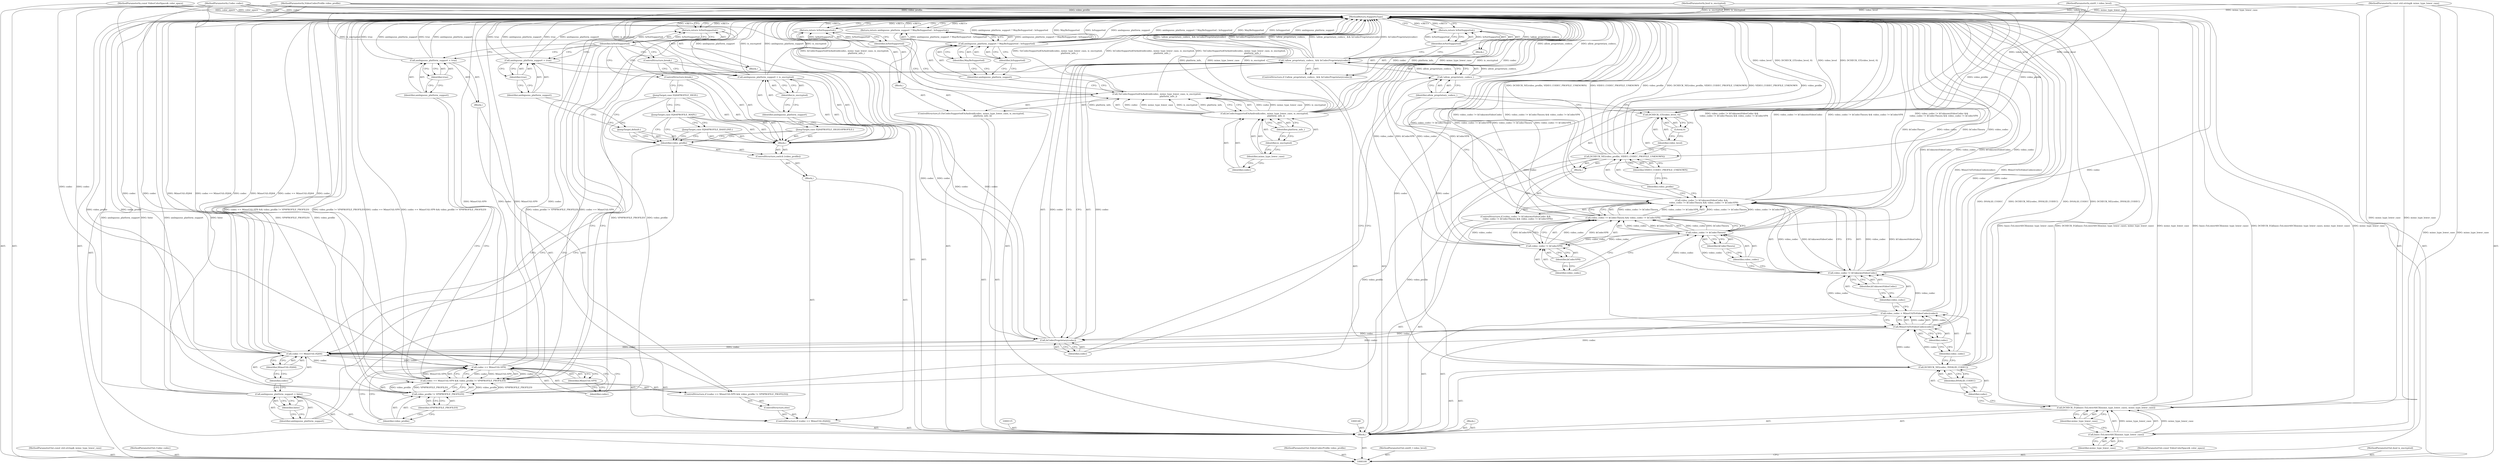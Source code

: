 digraph "0_Chrome_2fb4f2c9c461551d43fdfa28ef4c960da81a47dd_2" {
"1000205" [label="(MethodReturn,SupportsType)"];
"1000101" [label="(MethodParameterIn,const std::string& mime_type_lower_case)"];
"1000282" [label="(MethodParameterOut,const std::string& mime_type_lower_case)"];
"1000116" [label="(Call,video_codec = MimeUtilToVideoCodec(codec))"];
"1000117" [label="(Identifier,video_codec)"];
"1000118" [label="(Call,MimeUtilToVideoCodec(codec))"];
"1000119" [label="(Identifier,codec)"];
"1000120" [label="(ControlStructure,if (video_codec != kUnknownVideoCodec &&\n      video_codec != kCodecTheora && video_codec != kCodecVP8))"];
"1000124" [label="(Identifier,kUnknownVideoCodec)"];
"1000121" [label="(Call,video_codec != kUnknownVideoCodec &&\n      video_codec != kCodecTheora && video_codec != kCodecVP8)"];
"1000122" [label="(Call,video_codec != kUnknownVideoCodec)"];
"1000123" [label="(Identifier,video_codec)"];
"1000128" [label="(Identifier,kCodecTheora)"];
"1000129" [label="(Call,video_codec != kCodecVP8)"];
"1000130" [label="(Identifier,video_codec)"];
"1000131" [label="(Identifier,kCodecVP8)"];
"1000125" [label="(Call,video_codec != kCodecTheora && video_codec != kCodecVP8)"];
"1000126" [label="(Call,video_codec != kCodecTheora)"];
"1000127" [label="(Identifier,video_codec)"];
"1000132" [label="(Block,)"];
"1000134" [label="(Identifier,video_profile)"];
"1000135" [label="(Identifier,VIDEO_CODEC_PROFILE_UNKNOWN)"];
"1000133" [label="(Call,DCHECK_NE(video_profile, VIDEO_CODEC_PROFILE_UNKNOWN))"];
"1000137" [label="(Identifier,video_level)"];
"1000138" [label="(Literal,0)"];
"1000136" [label="(Call,DCHECK_GT(video_level, 0))"];
"1000139" [label="(ControlStructure,if (!allow_proprietary_codecs_ && IsCodecProprietary(codec)))"];
"1000143" [label="(Call,IsCodecProprietary(codec))"];
"1000144" [label="(Identifier,codec)"];
"1000140" [label="(Call,!allow_proprietary_codecs_ && IsCodecProprietary(codec))"];
"1000141" [label="(Call,!allow_proprietary_codecs_)"];
"1000145" [label="(Block,)"];
"1000142" [label="(Identifier,allow_proprietary_codecs_)"];
"1000147" [label="(Identifier,IsNotSupported)"];
"1000146" [label="(Return,return IsNotSupported;)"];
"1000102" [label="(MethodParameterIn,Codec codec)"];
"1000283" [label="(MethodParameterOut,Codec codec)"];
"1000151" [label="(Identifier,false)"];
"1000149" [label="(Call,ambiguous_platform_support = false)"];
"1000150" [label="(Identifier,ambiguous_platform_support)"];
"1000155" [label="(Identifier,MimeUtil::H264)"];
"1000152" [label="(ControlStructure,if (codec == MimeUtil::H264))"];
"1000156" [label="(Block,)"];
"1000153" [label="(Call,codec == MimeUtil::H264)"];
"1000154" [label="(Identifier,codec)"];
"1000158" [label="(Identifier,video_profile)"];
"1000159" [label="(Block,)"];
"1000157" [label="(ControlStructure,switch (video_profile))"];
"1000160" [label="(JumpTarget,case H264PROFILE_BASELINE:)"];
"1000161" [label="(JumpTarget,case H264PROFILE_MAIN:)"];
"1000162" [label="(JumpTarget,case H264PROFILE_HIGH:)"];
"1000163" [label="(ControlStructure,break;)"];
"1000164" [label="(JumpTarget,case H264PROFILE_HIGH10PROFILE:)"];
"1000103" [label="(MethodParameterIn,VideoCodecProfile video_profile)"];
"1000284" [label="(MethodParameterOut,VideoCodecProfile video_profile)"];
"1000167" [label="(Identifier,is_encrypted)"];
"1000165" [label="(Call,ambiguous_platform_support = is_encrypted)"];
"1000166" [label="(Identifier,ambiguous_platform_support)"];
"1000168" [label="(ControlStructure,break;)"];
"1000169" [label="(JumpTarget,default:)"];
"1000172" [label="(Identifier,true)"];
"1000170" [label="(Call,ambiguous_platform_support = true)"];
"1000171" [label="(Identifier,ambiguous_platform_support)"];
"1000175" [label="(Call,codec == MimeUtil::VP9 && video_profile != VP9PROFILE_PROFILE0)"];
"1000176" [label="(Call,codec == MimeUtil::VP9)"];
"1000177" [label="(Identifier,codec)"];
"1000178" [label="(Identifier,MimeUtil::VP9)"];
"1000179" [label="(Call,video_profile != VP9PROFILE_PROFILE0)"];
"1000180" [label="(Identifier,video_profile)"];
"1000173" [label="(ControlStructure,else)"];
"1000181" [label="(Identifier,VP9PROFILE_PROFILE0)"];
"1000182" [label="(Block,)"];
"1000174" [label="(ControlStructure,if (codec == MimeUtil::VP9 && video_profile != VP9PROFILE_PROFILE0))"];
"1000185" [label="(Identifier,true)"];
"1000183" [label="(Call,ambiguous_platform_support = true)"];
"1000184" [label="(Identifier,ambiguous_platform_support)"];
"1000104" [label="(MethodParameterIn,uint8_t video_level)"];
"1000285" [label="(MethodParameterOut,uint8_t video_level)"];
"1000186" [label="(Block,)"];
"1000187" [label="(Block,)"];
"1000189" [label="(Identifier,IsNotSupported)"];
"1000188" [label="(Return,return IsNotSupported;)"];
"1000190" [label="(ControlStructure,if (!IsCodecSupportedOnAndroid(codec, mime_type_lower_case, is_encrypted,\n                                 platform_info_)))"];
"1000193" [label="(Identifier,codec)"];
"1000194" [label="(Identifier,mime_type_lower_case)"];
"1000191" [label="(Call,!IsCodecSupportedOnAndroid(codec, mime_type_lower_case, is_encrypted,\n                                 platform_info_))"];
"1000195" [label="(Identifier,is_encrypted)"];
"1000192" [label="(Call,IsCodecSupportedOnAndroid(codec, mime_type_lower_case, is_encrypted,\n                                 platform_info_))"];
"1000196" [label="(Identifier,platform_info_)"];
"1000197" [label="(Block,)"];
"1000199" [label="(Identifier,IsNotSupported)"];
"1000198" [label="(Return,return IsNotSupported;)"];
"1000105" [label="(MethodParameterIn,const VideoColorSpace& color_space)"];
"1000286" [label="(MethodParameterOut,const VideoColorSpace& color_space)"];
"1000200" [label="(Return,return ambiguous_platform_support ? MayBeSupported : IsSupported;)"];
"1000203" [label="(Identifier,MayBeSupported)"];
"1000204" [label="(Identifier,IsSupported)"];
"1000201" [label="(Call,ambiguous_platform_support ? MayBeSupported : IsSupported)"];
"1000202" [label="(Identifier,ambiguous_platform_support)"];
"1000106" [label="(MethodParameterIn,bool is_encrypted)"];
"1000287" [label="(MethodParameterOut,bool is_encrypted)"];
"1000107" [label="(Block,)"];
"1000109" [label="(Call,base::ToLowerASCII(mime_type_lower_case))"];
"1000108" [label="(Call,DCHECK_EQ(base::ToLowerASCII(mime_type_lower_case), mime_type_lower_case))"];
"1000110" [label="(Identifier,mime_type_lower_case)"];
"1000111" [label="(Identifier,mime_type_lower_case)"];
"1000113" [label="(Identifier,codec)"];
"1000114" [label="(Identifier,INVALID_CODEC)"];
"1000112" [label="(Call,DCHECK_NE(codec, INVALID_CODEC))"];
"1000205" -> "1000100"  [label="AST: "];
"1000205" -> "1000146"  [label="CFG: "];
"1000205" -> "1000188"  [label="CFG: "];
"1000205" -> "1000198"  [label="CFG: "];
"1000205" -> "1000200"  [label="CFG: "];
"1000198" -> "1000205"  [label="DDG: <RET>"];
"1000176" -> "1000205"  [label="DDG: MimeUtil::VP9"];
"1000176" -> "1000205"  [label="DDG: codec"];
"1000108" -> "1000205"  [label="DDG: DCHECK_EQ(base::ToLowerASCII(mime_type_lower_case), mime_type_lower_case)"];
"1000108" -> "1000205"  [label="DDG: mime_type_lower_case"];
"1000108" -> "1000205"  [label="DDG: base::ToLowerASCII(mime_type_lower_case)"];
"1000183" -> "1000205"  [label="DDG: true"];
"1000183" -> "1000205"  [label="DDG: ambiguous_platform_support"];
"1000149" -> "1000205"  [label="DDG: false"];
"1000149" -> "1000205"  [label="DDG: ambiguous_platform_support"];
"1000105" -> "1000205"  [label="DDG: color_space"];
"1000112" -> "1000205"  [label="DDG: INVALID_CODEC"];
"1000112" -> "1000205"  [label="DDG: DCHECK_NE(codec, INVALID_CODEC)"];
"1000179" -> "1000205"  [label="DDG: VP9PROFILE_PROFILE0"];
"1000179" -> "1000205"  [label="DDG: video_profile"];
"1000116" -> "1000205"  [label="DDG: MimeUtilToVideoCodec(codec)"];
"1000153" -> "1000205"  [label="DDG: codec"];
"1000153" -> "1000205"  [label="DDG: MimeUtil::H264"];
"1000153" -> "1000205"  [label="DDG: codec == MimeUtil::H264"];
"1000126" -> "1000205"  [label="DDG: kCodecTheora"];
"1000126" -> "1000205"  [label="DDG: video_codec"];
"1000118" -> "1000205"  [label="DDG: codec"];
"1000192" -> "1000205"  [label="DDG: platform_info_"];
"1000192" -> "1000205"  [label="DDG: mime_type_lower_case"];
"1000192" -> "1000205"  [label="DDG: is_encrypted"];
"1000192" -> "1000205"  [label="DDG: codec"];
"1000129" -> "1000205"  [label="DDG: video_codec"];
"1000129" -> "1000205"  [label="DDG: kCodecVP8"];
"1000125" -> "1000205"  [label="DDG: video_codec != kCodecTheora"];
"1000125" -> "1000205"  [label="DDG: video_codec != kCodecVP8"];
"1000170" -> "1000205"  [label="DDG: true"];
"1000170" -> "1000205"  [label="DDG: ambiguous_platform_support"];
"1000141" -> "1000205"  [label="DDG: allow_proprietary_codecs_"];
"1000121" -> "1000205"  [label="DDG: video_codec != kCodecTheora && video_codec != kCodecVP8"];
"1000121" -> "1000205"  [label="DDG: video_codec != kUnknownVideoCodec &&\n      video_codec != kCodecTheora && video_codec != kCodecVP8"];
"1000121" -> "1000205"  [label="DDG: video_codec != kUnknownVideoCodec"];
"1000201" -> "1000205"  [label="DDG: ambiguous_platform_support ? MayBeSupported : IsSupported"];
"1000201" -> "1000205"  [label="DDG: MayBeSupported"];
"1000201" -> "1000205"  [label="DDG: IsSupported"];
"1000201" -> "1000205"  [label="DDG: ambiguous_platform_support"];
"1000175" -> "1000205"  [label="DDG: video_profile != VP9PROFILE_PROFILE0"];
"1000175" -> "1000205"  [label="DDG: codec == MimeUtil::VP9"];
"1000175" -> "1000205"  [label="DDG: codec == MimeUtil::VP9 && video_profile != VP9PROFILE_PROFILE0"];
"1000104" -> "1000205"  [label="DDG: video_level"];
"1000122" -> "1000205"  [label="DDG: video_codec"];
"1000122" -> "1000205"  [label="DDG: kUnknownVideoCodec"];
"1000140" -> "1000205"  [label="DDG: !allow_proprietary_codecs_"];
"1000140" -> "1000205"  [label="DDG: !allow_proprietary_codecs_ && IsCodecProprietary(codec)"];
"1000140" -> "1000205"  [label="DDG: IsCodecProprietary(codec)"];
"1000165" -> "1000205"  [label="DDG: ambiguous_platform_support"];
"1000165" -> "1000205"  [label="DDG: is_encrypted"];
"1000103" -> "1000205"  [label="DDG: video_profile"];
"1000143" -> "1000205"  [label="DDG: codec"];
"1000133" -> "1000205"  [label="DDG: video_profile"];
"1000133" -> "1000205"  [label="DDG: DCHECK_NE(video_profile, VIDEO_CODEC_PROFILE_UNKNOWN)"];
"1000133" -> "1000205"  [label="DDG: VIDEO_CODEC_PROFILE_UNKNOWN"];
"1000191" -> "1000205"  [label="DDG: !IsCodecSupportedOnAndroid(codec, mime_type_lower_case, is_encrypted,\n                                 platform_info_)"];
"1000191" -> "1000205"  [label="DDG: IsCodecSupportedOnAndroid(codec, mime_type_lower_case, is_encrypted,\n                                 platform_info_)"];
"1000102" -> "1000205"  [label="DDG: codec"];
"1000101" -> "1000205"  [label="DDG: mime_type_lower_case"];
"1000136" -> "1000205"  [label="DDG: DCHECK_GT(video_level, 0)"];
"1000136" -> "1000205"  [label="DDG: video_level"];
"1000106" -> "1000205"  [label="DDG: is_encrypted"];
"1000146" -> "1000205"  [label="DDG: <RET>"];
"1000200" -> "1000205"  [label="DDG: <RET>"];
"1000188" -> "1000205"  [label="DDG: <RET>"];
"1000101" -> "1000100"  [label="AST: "];
"1000101" -> "1000205"  [label="DDG: mime_type_lower_case"];
"1000101" -> "1000109"  [label="DDG: mime_type_lower_case"];
"1000101" -> "1000108"  [label="DDG: mime_type_lower_case"];
"1000282" -> "1000100"  [label="AST: "];
"1000116" -> "1000107"  [label="AST: "];
"1000116" -> "1000118"  [label="CFG: "];
"1000117" -> "1000116"  [label="AST: "];
"1000118" -> "1000116"  [label="AST: "];
"1000123" -> "1000116"  [label="CFG: "];
"1000116" -> "1000205"  [label="DDG: MimeUtilToVideoCodec(codec)"];
"1000118" -> "1000116"  [label="DDG: codec"];
"1000116" -> "1000122"  [label="DDG: video_codec"];
"1000117" -> "1000116"  [label="AST: "];
"1000117" -> "1000112"  [label="CFG: "];
"1000119" -> "1000117"  [label="CFG: "];
"1000118" -> "1000116"  [label="AST: "];
"1000118" -> "1000119"  [label="CFG: "];
"1000119" -> "1000118"  [label="AST: "];
"1000116" -> "1000118"  [label="CFG: "];
"1000118" -> "1000205"  [label="DDG: codec"];
"1000118" -> "1000116"  [label="DDG: codec"];
"1000112" -> "1000118"  [label="DDG: codec"];
"1000102" -> "1000118"  [label="DDG: codec"];
"1000118" -> "1000143"  [label="DDG: codec"];
"1000118" -> "1000153"  [label="DDG: codec"];
"1000119" -> "1000118"  [label="AST: "];
"1000119" -> "1000117"  [label="CFG: "];
"1000118" -> "1000119"  [label="CFG: "];
"1000120" -> "1000107"  [label="AST: "];
"1000121" -> "1000120"  [label="AST: "];
"1000132" -> "1000120"  [label="AST: "];
"1000124" -> "1000122"  [label="AST: "];
"1000124" -> "1000123"  [label="CFG: "];
"1000122" -> "1000124"  [label="CFG: "];
"1000121" -> "1000120"  [label="AST: "];
"1000121" -> "1000122"  [label="CFG: "];
"1000121" -> "1000125"  [label="CFG: "];
"1000122" -> "1000121"  [label="AST: "];
"1000125" -> "1000121"  [label="AST: "];
"1000134" -> "1000121"  [label="CFG: "];
"1000142" -> "1000121"  [label="CFG: "];
"1000121" -> "1000205"  [label="DDG: video_codec != kCodecTheora && video_codec != kCodecVP8"];
"1000121" -> "1000205"  [label="DDG: video_codec != kUnknownVideoCodec &&\n      video_codec != kCodecTheora && video_codec != kCodecVP8"];
"1000121" -> "1000205"  [label="DDG: video_codec != kUnknownVideoCodec"];
"1000122" -> "1000121"  [label="DDG: video_codec"];
"1000122" -> "1000121"  [label="DDG: kUnknownVideoCodec"];
"1000125" -> "1000121"  [label="DDG: video_codec != kCodecTheora"];
"1000125" -> "1000121"  [label="DDG: video_codec != kCodecVP8"];
"1000122" -> "1000121"  [label="AST: "];
"1000122" -> "1000124"  [label="CFG: "];
"1000123" -> "1000122"  [label="AST: "];
"1000124" -> "1000122"  [label="AST: "];
"1000127" -> "1000122"  [label="CFG: "];
"1000121" -> "1000122"  [label="CFG: "];
"1000122" -> "1000205"  [label="DDG: video_codec"];
"1000122" -> "1000205"  [label="DDG: kUnknownVideoCodec"];
"1000122" -> "1000121"  [label="DDG: video_codec"];
"1000122" -> "1000121"  [label="DDG: kUnknownVideoCodec"];
"1000116" -> "1000122"  [label="DDG: video_codec"];
"1000122" -> "1000126"  [label="DDG: video_codec"];
"1000123" -> "1000122"  [label="AST: "];
"1000123" -> "1000116"  [label="CFG: "];
"1000124" -> "1000123"  [label="CFG: "];
"1000128" -> "1000126"  [label="AST: "];
"1000128" -> "1000127"  [label="CFG: "];
"1000126" -> "1000128"  [label="CFG: "];
"1000129" -> "1000125"  [label="AST: "];
"1000129" -> "1000131"  [label="CFG: "];
"1000130" -> "1000129"  [label="AST: "];
"1000131" -> "1000129"  [label="AST: "];
"1000125" -> "1000129"  [label="CFG: "];
"1000129" -> "1000205"  [label="DDG: video_codec"];
"1000129" -> "1000205"  [label="DDG: kCodecVP8"];
"1000129" -> "1000125"  [label="DDG: video_codec"];
"1000129" -> "1000125"  [label="DDG: kCodecVP8"];
"1000126" -> "1000129"  [label="DDG: video_codec"];
"1000130" -> "1000129"  [label="AST: "];
"1000130" -> "1000126"  [label="CFG: "];
"1000131" -> "1000130"  [label="CFG: "];
"1000131" -> "1000129"  [label="AST: "];
"1000131" -> "1000130"  [label="CFG: "];
"1000129" -> "1000131"  [label="CFG: "];
"1000125" -> "1000121"  [label="AST: "];
"1000125" -> "1000126"  [label="CFG: "];
"1000125" -> "1000129"  [label="CFG: "];
"1000126" -> "1000125"  [label="AST: "];
"1000129" -> "1000125"  [label="AST: "];
"1000121" -> "1000125"  [label="CFG: "];
"1000125" -> "1000205"  [label="DDG: video_codec != kCodecTheora"];
"1000125" -> "1000205"  [label="DDG: video_codec != kCodecVP8"];
"1000125" -> "1000121"  [label="DDG: video_codec != kCodecTheora"];
"1000125" -> "1000121"  [label="DDG: video_codec != kCodecVP8"];
"1000126" -> "1000125"  [label="DDG: video_codec"];
"1000126" -> "1000125"  [label="DDG: kCodecTheora"];
"1000129" -> "1000125"  [label="DDG: video_codec"];
"1000129" -> "1000125"  [label="DDG: kCodecVP8"];
"1000126" -> "1000125"  [label="AST: "];
"1000126" -> "1000128"  [label="CFG: "];
"1000127" -> "1000126"  [label="AST: "];
"1000128" -> "1000126"  [label="AST: "];
"1000130" -> "1000126"  [label="CFG: "];
"1000125" -> "1000126"  [label="CFG: "];
"1000126" -> "1000205"  [label="DDG: kCodecTheora"];
"1000126" -> "1000205"  [label="DDG: video_codec"];
"1000126" -> "1000125"  [label="DDG: video_codec"];
"1000126" -> "1000125"  [label="DDG: kCodecTheora"];
"1000122" -> "1000126"  [label="DDG: video_codec"];
"1000126" -> "1000129"  [label="DDG: video_codec"];
"1000127" -> "1000126"  [label="AST: "];
"1000127" -> "1000122"  [label="CFG: "];
"1000128" -> "1000127"  [label="CFG: "];
"1000132" -> "1000120"  [label="AST: "];
"1000133" -> "1000132"  [label="AST: "];
"1000136" -> "1000132"  [label="AST: "];
"1000134" -> "1000133"  [label="AST: "];
"1000134" -> "1000121"  [label="CFG: "];
"1000135" -> "1000134"  [label="CFG: "];
"1000135" -> "1000133"  [label="AST: "];
"1000135" -> "1000134"  [label="CFG: "];
"1000133" -> "1000135"  [label="CFG: "];
"1000133" -> "1000132"  [label="AST: "];
"1000133" -> "1000135"  [label="CFG: "];
"1000134" -> "1000133"  [label="AST: "];
"1000135" -> "1000133"  [label="AST: "];
"1000137" -> "1000133"  [label="CFG: "];
"1000133" -> "1000205"  [label="DDG: video_profile"];
"1000133" -> "1000205"  [label="DDG: DCHECK_NE(video_profile, VIDEO_CODEC_PROFILE_UNKNOWN)"];
"1000133" -> "1000205"  [label="DDG: VIDEO_CODEC_PROFILE_UNKNOWN"];
"1000103" -> "1000133"  [label="DDG: video_profile"];
"1000133" -> "1000179"  [label="DDG: video_profile"];
"1000137" -> "1000136"  [label="AST: "];
"1000137" -> "1000133"  [label="CFG: "];
"1000138" -> "1000137"  [label="CFG: "];
"1000138" -> "1000136"  [label="AST: "];
"1000138" -> "1000137"  [label="CFG: "];
"1000136" -> "1000138"  [label="CFG: "];
"1000136" -> "1000132"  [label="AST: "];
"1000136" -> "1000138"  [label="CFG: "];
"1000137" -> "1000136"  [label="AST: "];
"1000138" -> "1000136"  [label="AST: "];
"1000142" -> "1000136"  [label="CFG: "];
"1000136" -> "1000205"  [label="DDG: DCHECK_GT(video_level, 0)"];
"1000136" -> "1000205"  [label="DDG: video_level"];
"1000104" -> "1000136"  [label="DDG: video_level"];
"1000139" -> "1000107"  [label="AST: "];
"1000140" -> "1000139"  [label="AST: "];
"1000145" -> "1000139"  [label="AST: "];
"1000143" -> "1000140"  [label="AST: "];
"1000143" -> "1000144"  [label="CFG: "];
"1000144" -> "1000143"  [label="AST: "];
"1000140" -> "1000143"  [label="CFG: "];
"1000143" -> "1000205"  [label="DDG: codec"];
"1000143" -> "1000140"  [label="DDG: codec"];
"1000118" -> "1000143"  [label="DDG: codec"];
"1000102" -> "1000143"  [label="DDG: codec"];
"1000143" -> "1000153"  [label="DDG: codec"];
"1000144" -> "1000143"  [label="AST: "];
"1000144" -> "1000141"  [label="CFG: "];
"1000143" -> "1000144"  [label="CFG: "];
"1000140" -> "1000139"  [label="AST: "];
"1000140" -> "1000141"  [label="CFG: "];
"1000140" -> "1000143"  [label="CFG: "];
"1000141" -> "1000140"  [label="AST: "];
"1000143" -> "1000140"  [label="AST: "];
"1000147" -> "1000140"  [label="CFG: "];
"1000150" -> "1000140"  [label="CFG: "];
"1000140" -> "1000205"  [label="DDG: !allow_proprietary_codecs_"];
"1000140" -> "1000205"  [label="DDG: !allow_proprietary_codecs_ && IsCodecProprietary(codec)"];
"1000140" -> "1000205"  [label="DDG: IsCodecProprietary(codec)"];
"1000141" -> "1000140"  [label="DDG: allow_proprietary_codecs_"];
"1000143" -> "1000140"  [label="DDG: codec"];
"1000141" -> "1000140"  [label="AST: "];
"1000141" -> "1000142"  [label="CFG: "];
"1000142" -> "1000141"  [label="AST: "];
"1000144" -> "1000141"  [label="CFG: "];
"1000140" -> "1000141"  [label="CFG: "];
"1000141" -> "1000205"  [label="DDG: allow_proprietary_codecs_"];
"1000141" -> "1000140"  [label="DDG: allow_proprietary_codecs_"];
"1000145" -> "1000139"  [label="AST: "];
"1000146" -> "1000145"  [label="AST: "];
"1000142" -> "1000141"  [label="AST: "];
"1000142" -> "1000136"  [label="CFG: "];
"1000142" -> "1000121"  [label="CFG: "];
"1000141" -> "1000142"  [label="CFG: "];
"1000147" -> "1000146"  [label="AST: "];
"1000147" -> "1000140"  [label="CFG: "];
"1000146" -> "1000147"  [label="CFG: "];
"1000147" -> "1000146"  [label="DDG: IsNotSupported"];
"1000146" -> "1000145"  [label="AST: "];
"1000146" -> "1000147"  [label="CFG: "];
"1000147" -> "1000146"  [label="AST: "];
"1000205" -> "1000146"  [label="CFG: "];
"1000146" -> "1000205"  [label="DDG: <RET>"];
"1000147" -> "1000146"  [label="DDG: IsNotSupported"];
"1000102" -> "1000100"  [label="AST: "];
"1000102" -> "1000205"  [label="DDG: codec"];
"1000102" -> "1000112"  [label="DDG: codec"];
"1000102" -> "1000118"  [label="DDG: codec"];
"1000102" -> "1000143"  [label="DDG: codec"];
"1000102" -> "1000153"  [label="DDG: codec"];
"1000102" -> "1000176"  [label="DDG: codec"];
"1000283" -> "1000100"  [label="AST: "];
"1000151" -> "1000149"  [label="AST: "];
"1000151" -> "1000150"  [label="CFG: "];
"1000149" -> "1000151"  [label="CFG: "];
"1000149" -> "1000107"  [label="AST: "];
"1000149" -> "1000151"  [label="CFG: "];
"1000150" -> "1000149"  [label="AST: "];
"1000151" -> "1000149"  [label="AST: "];
"1000154" -> "1000149"  [label="CFG: "];
"1000149" -> "1000205"  [label="DDG: false"];
"1000149" -> "1000205"  [label="DDG: ambiguous_platform_support"];
"1000150" -> "1000149"  [label="AST: "];
"1000150" -> "1000140"  [label="CFG: "];
"1000151" -> "1000150"  [label="CFG: "];
"1000155" -> "1000153"  [label="AST: "];
"1000155" -> "1000154"  [label="CFG: "];
"1000153" -> "1000155"  [label="CFG: "];
"1000152" -> "1000107"  [label="AST: "];
"1000153" -> "1000152"  [label="AST: "];
"1000156" -> "1000152"  [label="AST: "];
"1000173" -> "1000152"  [label="AST: "];
"1000156" -> "1000152"  [label="AST: "];
"1000157" -> "1000156"  [label="AST: "];
"1000153" -> "1000152"  [label="AST: "];
"1000153" -> "1000155"  [label="CFG: "];
"1000154" -> "1000153"  [label="AST: "];
"1000155" -> "1000153"  [label="AST: "];
"1000158" -> "1000153"  [label="CFG: "];
"1000177" -> "1000153"  [label="CFG: "];
"1000153" -> "1000205"  [label="DDG: codec"];
"1000153" -> "1000205"  [label="DDG: MimeUtil::H264"];
"1000153" -> "1000205"  [label="DDG: codec == MimeUtil::H264"];
"1000143" -> "1000153"  [label="DDG: codec"];
"1000118" -> "1000153"  [label="DDG: codec"];
"1000102" -> "1000153"  [label="DDG: codec"];
"1000153" -> "1000176"  [label="DDG: codec"];
"1000154" -> "1000153"  [label="AST: "];
"1000154" -> "1000149"  [label="CFG: "];
"1000155" -> "1000154"  [label="CFG: "];
"1000158" -> "1000157"  [label="AST: "];
"1000158" -> "1000153"  [label="CFG: "];
"1000160" -> "1000158"  [label="CFG: "];
"1000161" -> "1000158"  [label="CFG: "];
"1000162" -> "1000158"  [label="CFG: "];
"1000164" -> "1000158"  [label="CFG: "];
"1000169" -> "1000158"  [label="CFG: "];
"1000159" -> "1000157"  [label="AST: "];
"1000160" -> "1000159"  [label="AST: "];
"1000161" -> "1000159"  [label="AST: "];
"1000162" -> "1000159"  [label="AST: "];
"1000163" -> "1000159"  [label="AST: "];
"1000164" -> "1000159"  [label="AST: "];
"1000165" -> "1000159"  [label="AST: "];
"1000168" -> "1000159"  [label="AST: "];
"1000169" -> "1000159"  [label="AST: "];
"1000170" -> "1000159"  [label="AST: "];
"1000157" -> "1000156"  [label="AST: "];
"1000158" -> "1000157"  [label="AST: "];
"1000159" -> "1000157"  [label="AST: "];
"1000160" -> "1000159"  [label="AST: "];
"1000160" -> "1000158"  [label="CFG: "];
"1000161" -> "1000160"  [label="CFG: "];
"1000161" -> "1000159"  [label="AST: "];
"1000161" -> "1000158"  [label="CFG: "];
"1000161" -> "1000160"  [label="CFG: "];
"1000162" -> "1000161"  [label="CFG: "];
"1000162" -> "1000159"  [label="AST: "];
"1000162" -> "1000158"  [label="CFG: "];
"1000162" -> "1000161"  [label="CFG: "];
"1000163" -> "1000162"  [label="CFG: "];
"1000163" -> "1000159"  [label="AST: "];
"1000163" -> "1000162"  [label="CFG: "];
"1000189" -> "1000163"  [label="CFG: "];
"1000164" -> "1000159"  [label="AST: "];
"1000164" -> "1000158"  [label="CFG: "];
"1000166" -> "1000164"  [label="CFG: "];
"1000103" -> "1000100"  [label="AST: "];
"1000103" -> "1000205"  [label="DDG: video_profile"];
"1000103" -> "1000133"  [label="DDG: video_profile"];
"1000103" -> "1000179"  [label="DDG: video_profile"];
"1000284" -> "1000100"  [label="AST: "];
"1000167" -> "1000165"  [label="AST: "];
"1000167" -> "1000166"  [label="CFG: "];
"1000165" -> "1000167"  [label="CFG: "];
"1000165" -> "1000159"  [label="AST: "];
"1000165" -> "1000167"  [label="CFG: "];
"1000166" -> "1000165"  [label="AST: "];
"1000167" -> "1000165"  [label="AST: "];
"1000168" -> "1000165"  [label="CFG: "];
"1000165" -> "1000205"  [label="DDG: ambiguous_platform_support"];
"1000165" -> "1000205"  [label="DDG: is_encrypted"];
"1000106" -> "1000165"  [label="DDG: is_encrypted"];
"1000166" -> "1000165"  [label="AST: "];
"1000166" -> "1000164"  [label="CFG: "];
"1000167" -> "1000166"  [label="CFG: "];
"1000168" -> "1000159"  [label="AST: "];
"1000168" -> "1000165"  [label="CFG: "];
"1000189" -> "1000168"  [label="CFG: "];
"1000169" -> "1000159"  [label="AST: "];
"1000169" -> "1000158"  [label="CFG: "];
"1000171" -> "1000169"  [label="CFG: "];
"1000172" -> "1000170"  [label="AST: "];
"1000172" -> "1000171"  [label="CFG: "];
"1000170" -> "1000172"  [label="CFG: "];
"1000170" -> "1000159"  [label="AST: "];
"1000170" -> "1000172"  [label="CFG: "];
"1000171" -> "1000170"  [label="AST: "];
"1000172" -> "1000170"  [label="AST: "];
"1000189" -> "1000170"  [label="CFG: "];
"1000170" -> "1000205"  [label="DDG: true"];
"1000170" -> "1000205"  [label="DDG: ambiguous_platform_support"];
"1000171" -> "1000170"  [label="AST: "];
"1000171" -> "1000169"  [label="CFG: "];
"1000172" -> "1000171"  [label="CFG: "];
"1000175" -> "1000174"  [label="AST: "];
"1000175" -> "1000176"  [label="CFG: "];
"1000175" -> "1000179"  [label="CFG: "];
"1000176" -> "1000175"  [label="AST: "];
"1000179" -> "1000175"  [label="AST: "];
"1000184" -> "1000175"  [label="CFG: "];
"1000189" -> "1000175"  [label="CFG: "];
"1000175" -> "1000205"  [label="DDG: video_profile != VP9PROFILE_PROFILE0"];
"1000175" -> "1000205"  [label="DDG: codec == MimeUtil::VP9"];
"1000175" -> "1000205"  [label="DDG: codec == MimeUtil::VP9 && video_profile != VP9PROFILE_PROFILE0"];
"1000176" -> "1000175"  [label="DDG: codec"];
"1000176" -> "1000175"  [label="DDG: MimeUtil::VP9"];
"1000179" -> "1000175"  [label="DDG: video_profile"];
"1000179" -> "1000175"  [label="DDG: VP9PROFILE_PROFILE0"];
"1000176" -> "1000175"  [label="AST: "];
"1000176" -> "1000178"  [label="CFG: "];
"1000177" -> "1000176"  [label="AST: "];
"1000178" -> "1000176"  [label="AST: "];
"1000180" -> "1000176"  [label="CFG: "];
"1000175" -> "1000176"  [label="CFG: "];
"1000176" -> "1000205"  [label="DDG: MimeUtil::VP9"];
"1000176" -> "1000205"  [label="DDG: codec"];
"1000176" -> "1000175"  [label="DDG: codec"];
"1000176" -> "1000175"  [label="DDG: MimeUtil::VP9"];
"1000153" -> "1000176"  [label="DDG: codec"];
"1000102" -> "1000176"  [label="DDG: codec"];
"1000177" -> "1000176"  [label="AST: "];
"1000177" -> "1000153"  [label="CFG: "];
"1000178" -> "1000177"  [label="CFG: "];
"1000178" -> "1000176"  [label="AST: "];
"1000178" -> "1000177"  [label="CFG: "];
"1000176" -> "1000178"  [label="CFG: "];
"1000179" -> "1000175"  [label="AST: "];
"1000179" -> "1000181"  [label="CFG: "];
"1000180" -> "1000179"  [label="AST: "];
"1000181" -> "1000179"  [label="AST: "];
"1000175" -> "1000179"  [label="CFG: "];
"1000179" -> "1000205"  [label="DDG: VP9PROFILE_PROFILE0"];
"1000179" -> "1000205"  [label="DDG: video_profile"];
"1000179" -> "1000175"  [label="DDG: video_profile"];
"1000179" -> "1000175"  [label="DDG: VP9PROFILE_PROFILE0"];
"1000133" -> "1000179"  [label="DDG: video_profile"];
"1000103" -> "1000179"  [label="DDG: video_profile"];
"1000180" -> "1000179"  [label="AST: "];
"1000180" -> "1000176"  [label="CFG: "];
"1000181" -> "1000180"  [label="CFG: "];
"1000173" -> "1000152"  [label="AST: "];
"1000174" -> "1000173"  [label="AST: "];
"1000181" -> "1000179"  [label="AST: "];
"1000181" -> "1000180"  [label="CFG: "];
"1000179" -> "1000181"  [label="CFG: "];
"1000182" -> "1000174"  [label="AST: "];
"1000183" -> "1000182"  [label="AST: "];
"1000174" -> "1000173"  [label="AST: "];
"1000175" -> "1000174"  [label="AST: "];
"1000182" -> "1000174"  [label="AST: "];
"1000185" -> "1000183"  [label="AST: "];
"1000185" -> "1000184"  [label="CFG: "];
"1000183" -> "1000185"  [label="CFG: "];
"1000183" -> "1000182"  [label="AST: "];
"1000183" -> "1000185"  [label="CFG: "];
"1000184" -> "1000183"  [label="AST: "];
"1000185" -> "1000183"  [label="AST: "];
"1000189" -> "1000183"  [label="CFG: "];
"1000183" -> "1000205"  [label="DDG: true"];
"1000183" -> "1000205"  [label="DDG: ambiguous_platform_support"];
"1000184" -> "1000183"  [label="AST: "];
"1000184" -> "1000175"  [label="CFG: "];
"1000185" -> "1000184"  [label="CFG: "];
"1000104" -> "1000100"  [label="AST: "];
"1000104" -> "1000205"  [label="DDG: video_level"];
"1000104" -> "1000136"  [label="DDG: video_level"];
"1000285" -> "1000100"  [label="AST: "];
"1000186" -> "1000107"  [label="AST: "];
"1000187" -> "1000107"  [label="AST: "];
"1000188" -> "1000187"  [label="AST: "];
"1000189" -> "1000188"  [label="AST: "];
"1000189" -> "1000163"  [label="CFG: "];
"1000189" -> "1000168"  [label="CFG: "];
"1000189" -> "1000170"  [label="CFG: "];
"1000189" -> "1000183"  [label="CFG: "];
"1000189" -> "1000175"  [label="CFG: "];
"1000188" -> "1000189"  [label="CFG: "];
"1000189" -> "1000188"  [label="DDG: IsNotSupported"];
"1000188" -> "1000187"  [label="AST: "];
"1000188" -> "1000189"  [label="CFG: "];
"1000189" -> "1000188"  [label="AST: "];
"1000205" -> "1000188"  [label="CFG: "];
"1000188" -> "1000205"  [label="DDG: <RET>"];
"1000189" -> "1000188"  [label="DDG: IsNotSupported"];
"1000190" -> "1000107"  [label="AST: "];
"1000191" -> "1000190"  [label="AST: "];
"1000197" -> "1000190"  [label="AST: "];
"1000193" -> "1000192"  [label="AST: "];
"1000194" -> "1000193"  [label="CFG: "];
"1000194" -> "1000192"  [label="AST: "];
"1000194" -> "1000193"  [label="CFG: "];
"1000195" -> "1000194"  [label="CFG: "];
"1000191" -> "1000190"  [label="AST: "];
"1000191" -> "1000192"  [label="CFG: "];
"1000192" -> "1000191"  [label="AST: "];
"1000199" -> "1000191"  [label="CFG: "];
"1000202" -> "1000191"  [label="CFG: "];
"1000191" -> "1000205"  [label="DDG: !IsCodecSupportedOnAndroid(codec, mime_type_lower_case, is_encrypted,\n                                 platform_info_)"];
"1000191" -> "1000205"  [label="DDG: IsCodecSupportedOnAndroid(codec, mime_type_lower_case, is_encrypted,\n                                 platform_info_)"];
"1000192" -> "1000191"  [label="DDG: codec"];
"1000192" -> "1000191"  [label="DDG: mime_type_lower_case"];
"1000192" -> "1000191"  [label="DDG: is_encrypted"];
"1000192" -> "1000191"  [label="DDG: platform_info_"];
"1000195" -> "1000192"  [label="AST: "];
"1000195" -> "1000194"  [label="CFG: "];
"1000196" -> "1000195"  [label="CFG: "];
"1000192" -> "1000191"  [label="AST: "];
"1000192" -> "1000196"  [label="CFG: "];
"1000193" -> "1000192"  [label="AST: "];
"1000194" -> "1000192"  [label="AST: "];
"1000195" -> "1000192"  [label="AST: "];
"1000196" -> "1000192"  [label="AST: "];
"1000191" -> "1000192"  [label="CFG: "];
"1000192" -> "1000205"  [label="DDG: platform_info_"];
"1000192" -> "1000205"  [label="DDG: mime_type_lower_case"];
"1000192" -> "1000205"  [label="DDG: is_encrypted"];
"1000192" -> "1000205"  [label="DDG: codec"];
"1000192" -> "1000191"  [label="DDG: codec"];
"1000192" -> "1000191"  [label="DDG: mime_type_lower_case"];
"1000192" -> "1000191"  [label="DDG: is_encrypted"];
"1000192" -> "1000191"  [label="DDG: platform_info_"];
"1000196" -> "1000192"  [label="AST: "];
"1000196" -> "1000195"  [label="CFG: "];
"1000192" -> "1000196"  [label="CFG: "];
"1000197" -> "1000190"  [label="AST: "];
"1000198" -> "1000197"  [label="AST: "];
"1000199" -> "1000198"  [label="AST: "];
"1000199" -> "1000191"  [label="CFG: "];
"1000198" -> "1000199"  [label="CFG: "];
"1000199" -> "1000198"  [label="DDG: IsNotSupported"];
"1000198" -> "1000197"  [label="AST: "];
"1000198" -> "1000199"  [label="CFG: "];
"1000199" -> "1000198"  [label="AST: "];
"1000205" -> "1000198"  [label="CFG: "];
"1000198" -> "1000205"  [label="DDG: <RET>"];
"1000199" -> "1000198"  [label="DDG: IsNotSupported"];
"1000105" -> "1000100"  [label="AST: "];
"1000105" -> "1000205"  [label="DDG: color_space"];
"1000286" -> "1000100"  [label="AST: "];
"1000200" -> "1000107"  [label="AST: "];
"1000200" -> "1000201"  [label="CFG: "];
"1000201" -> "1000200"  [label="AST: "];
"1000205" -> "1000200"  [label="CFG: "];
"1000200" -> "1000205"  [label="DDG: <RET>"];
"1000201" -> "1000200"  [label="DDG: ambiguous_platform_support ? MayBeSupported : IsSupported"];
"1000203" -> "1000201"  [label="AST: "];
"1000203" -> "1000202"  [label="CFG: "];
"1000201" -> "1000203"  [label="CFG: "];
"1000204" -> "1000201"  [label="AST: "];
"1000204" -> "1000202"  [label="CFG: "];
"1000201" -> "1000204"  [label="CFG: "];
"1000201" -> "1000200"  [label="AST: "];
"1000201" -> "1000203"  [label="CFG: "];
"1000201" -> "1000204"  [label="CFG: "];
"1000202" -> "1000201"  [label="AST: "];
"1000203" -> "1000201"  [label="AST: "];
"1000204" -> "1000201"  [label="AST: "];
"1000200" -> "1000201"  [label="CFG: "];
"1000201" -> "1000205"  [label="DDG: ambiguous_platform_support ? MayBeSupported : IsSupported"];
"1000201" -> "1000205"  [label="DDG: MayBeSupported"];
"1000201" -> "1000205"  [label="DDG: IsSupported"];
"1000201" -> "1000205"  [label="DDG: ambiguous_platform_support"];
"1000201" -> "1000200"  [label="DDG: ambiguous_platform_support ? MayBeSupported : IsSupported"];
"1000202" -> "1000201"  [label="AST: "];
"1000202" -> "1000191"  [label="CFG: "];
"1000203" -> "1000202"  [label="CFG: "];
"1000204" -> "1000202"  [label="CFG: "];
"1000106" -> "1000100"  [label="AST: "];
"1000106" -> "1000205"  [label="DDG: is_encrypted"];
"1000106" -> "1000165"  [label="DDG: is_encrypted"];
"1000287" -> "1000100"  [label="AST: "];
"1000107" -> "1000100"  [label="AST: "];
"1000108" -> "1000107"  [label="AST: "];
"1000112" -> "1000107"  [label="AST: "];
"1000115" -> "1000107"  [label="AST: "];
"1000116" -> "1000107"  [label="AST: "];
"1000120" -> "1000107"  [label="AST: "];
"1000139" -> "1000107"  [label="AST: "];
"1000148" -> "1000107"  [label="AST: "];
"1000149" -> "1000107"  [label="AST: "];
"1000152" -> "1000107"  [label="AST: "];
"1000186" -> "1000107"  [label="AST: "];
"1000187" -> "1000107"  [label="AST: "];
"1000190" -> "1000107"  [label="AST: "];
"1000200" -> "1000107"  [label="AST: "];
"1000109" -> "1000108"  [label="AST: "];
"1000109" -> "1000110"  [label="CFG: "];
"1000110" -> "1000109"  [label="AST: "];
"1000111" -> "1000109"  [label="CFG: "];
"1000109" -> "1000108"  [label="DDG: mime_type_lower_case"];
"1000101" -> "1000109"  [label="DDG: mime_type_lower_case"];
"1000108" -> "1000107"  [label="AST: "];
"1000108" -> "1000111"  [label="CFG: "];
"1000109" -> "1000108"  [label="AST: "];
"1000111" -> "1000108"  [label="AST: "];
"1000113" -> "1000108"  [label="CFG: "];
"1000108" -> "1000205"  [label="DDG: DCHECK_EQ(base::ToLowerASCII(mime_type_lower_case), mime_type_lower_case)"];
"1000108" -> "1000205"  [label="DDG: mime_type_lower_case"];
"1000108" -> "1000205"  [label="DDG: base::ToLowerASCII(mime_type_lower_case)"];
"1000109" -> "1000108"  [label="DDG: mime_type_lower_case"];
"1000101" -> "1000108"  [label="DDG: mime_type_lower_case"];
"1000110" -> "1000109"  [label="AST: "];
"1000110" -> "1000100"  [label="CFG: "];
"1000109" -> "1000110"  [label="CFG: "];
"1000111" -> "1000108"  [label="AST: "];
"1000111" -> "1000109"  [label="CFG: "];
"1000108" -> "1000111"  [label="CFG: "];
"1000113" -> "1000112"  [label="AST: "];
"1000113" -> "1000108"  [label="CFG: "];
"1000114" -> "1000113"  [label="CFG: "];
"1000114" -> "1000112"  [label="AST: "];
"1000114" -> "1000113"  [label="CFG: "];
"1000112" -> "1000114"  [label="CFG: "];
"1000112" -> "1000107"  [label="AST: "];
"1000112" -> "1000114"  [label="CFG: "];
"1000113" -> "1000112"  [label="AST: "];
"1000114" -> "1000112"  [label="AST: "];
"1000117" -> "1000112"  [label="CFG: "];
"1000112" -> "1000205"  [label="DDG: INVALID_CODEC"];
"1000112" -> "1000205"  [label="DDG: DCHECK_NE(codec, INVALID_CODEC)"];
"1000102" -> "1000112"  [label="DDG: codec"];
"1000112" -> "1000118"  [label="DDG: codec"];
}
